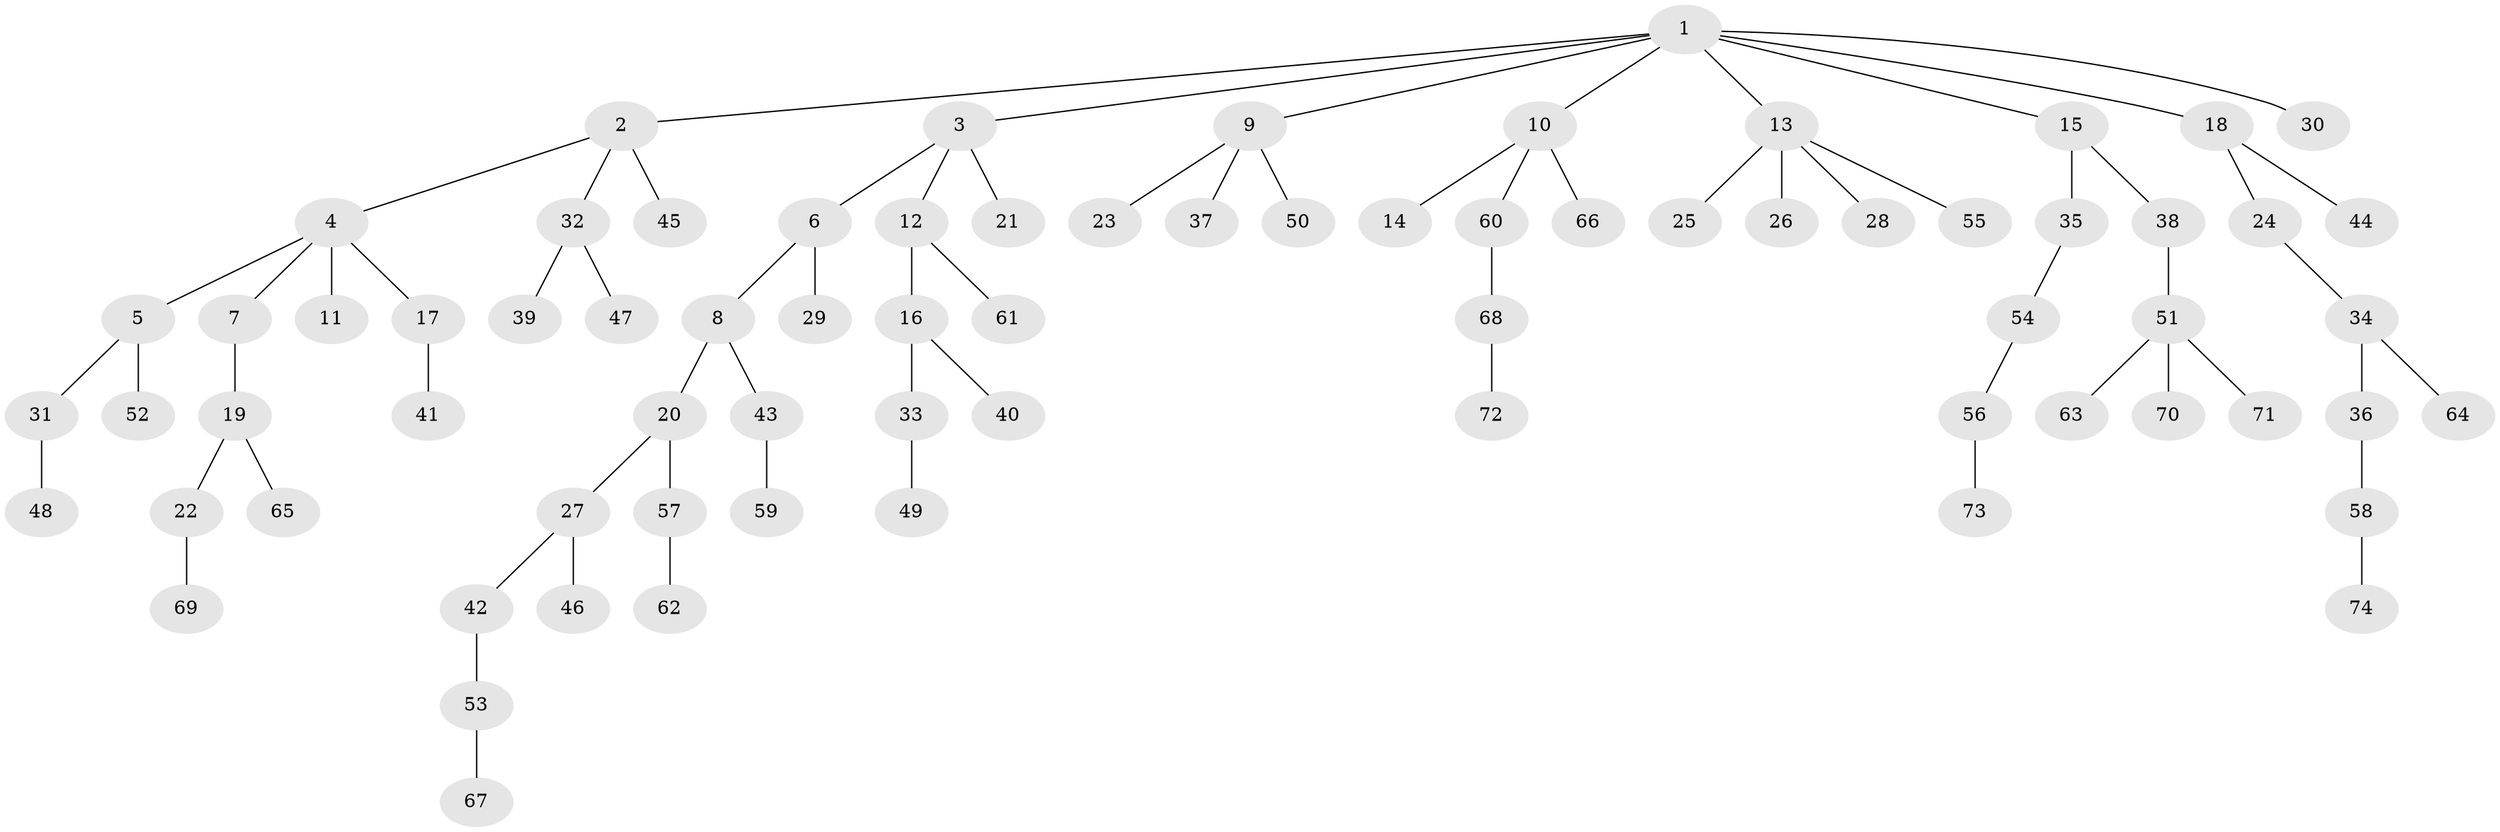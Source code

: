 // Generated by graph-tools (version 1.1) at 2025/36/03/09/25 02:36:37]
// undirected, 74 vertices, 73 edges
graph export_dot {
graph [start="1"]
  node [color=gray90,style=filled];
  1;
  2;
  3;
  4;
  5;
  6;
  7;
  8;
  9;
  10;
  11;
  12;
  13;
  14;
  15;
  16;
  17;
  18;
  19;
  20;
  21;
  22;
  23;
  24;
  25;
  26;
  27;
  28;
  29;
  30;
  31;
  32;
  33;
  34;
  35;
  36;
  37;
  38;
  39;
  40;
  41;
  42;
  43;
  44;
  45;
  46;
  47;
  48;
  49;
  50;
  51;
  52;
  53;
  54;
  55;
  56;
  57;
  58;
  59;
  60;
  61;
  62;
  63;
  64;
  65;
  66;
  67;
  68;
  69;
  70;
  71;
  72;
  73;
  74;
  1 -- 2;
  1 -- 3;
  1 -- 9;
  1 -- 10;
  1 -- 13;
  1 -- 15;
  1 -- 18;
  1 -- 30;
  2 -- 4;
  2 -- 32;
  2 -- 45;
  3 -- 6;
  3 -- 12;
  3 -- 21;
  4 -- 5;
  4 -- 7;
  4 -- 11;
  4 -- 17;
  5 -- 31;
  5 -- 52;
  6 -- 8;
  6 -- 29;
  7 -- 19;
  8 -- 20;
  8 -- 43;
  9 -- 23;
  9 -- 37;
  9 -- 50;
  10 -- 14;
  10 -- 60;
  10 -- 66;
  12 -- 16;
  12 -- 61;
  13 -- 25;
  13 -- 26;
  13 -- 28;
  13 -- 55;
  15 -- 35;
  15 -- 38;
  16 -- 33;
  16 -- 40;
  17 -- 41;
  18 -- 24;
  18 -- 44;
  19 -- 22;
  19 -- 65;
  20 -- 27;
  20 -- 57;
  22 -- 69;
  24 -- 34;
  27 -- 42;
  27 -- 46;
  31 -- 48;
  32 -- 39;
  32 -- 47;
  33 -- 49;
  34 -- 36;
  34 -- 64;
  35 -- 54;
  36 -- 58;
  38 -- 51;
  42 -- 53;
  43 -- 59;
  51 -- 63;
  51 -- 70;
  51 -- 71;
  53 -- 67;
  54 -- 56;
  56 -- 73;
  57 -- 62;
  58 -- 74;
  60 -- 68;
  68 -- 72;
}
